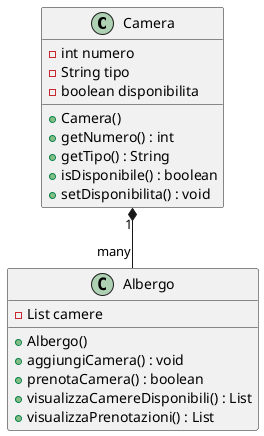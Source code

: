 @startuml Es20

class Camera {
    - int numero
    - String tipo
    - boolean disponibilita
    + Camera()
    + getNumero() : int
    + getTipo() : String
    + isDisponibile() : boolean
    + setDisponibilita() : void
}

class Albergo {
    - List camere
    + Albergo()
    + aggiungiCamera() : void
    + prenotaCamera() : boolean
    + visualizzaCamereDisponibili() : List
    + visualizzaPrenotazioni() : List
}

Camera "1" *-- "many" Albergo

@enduml